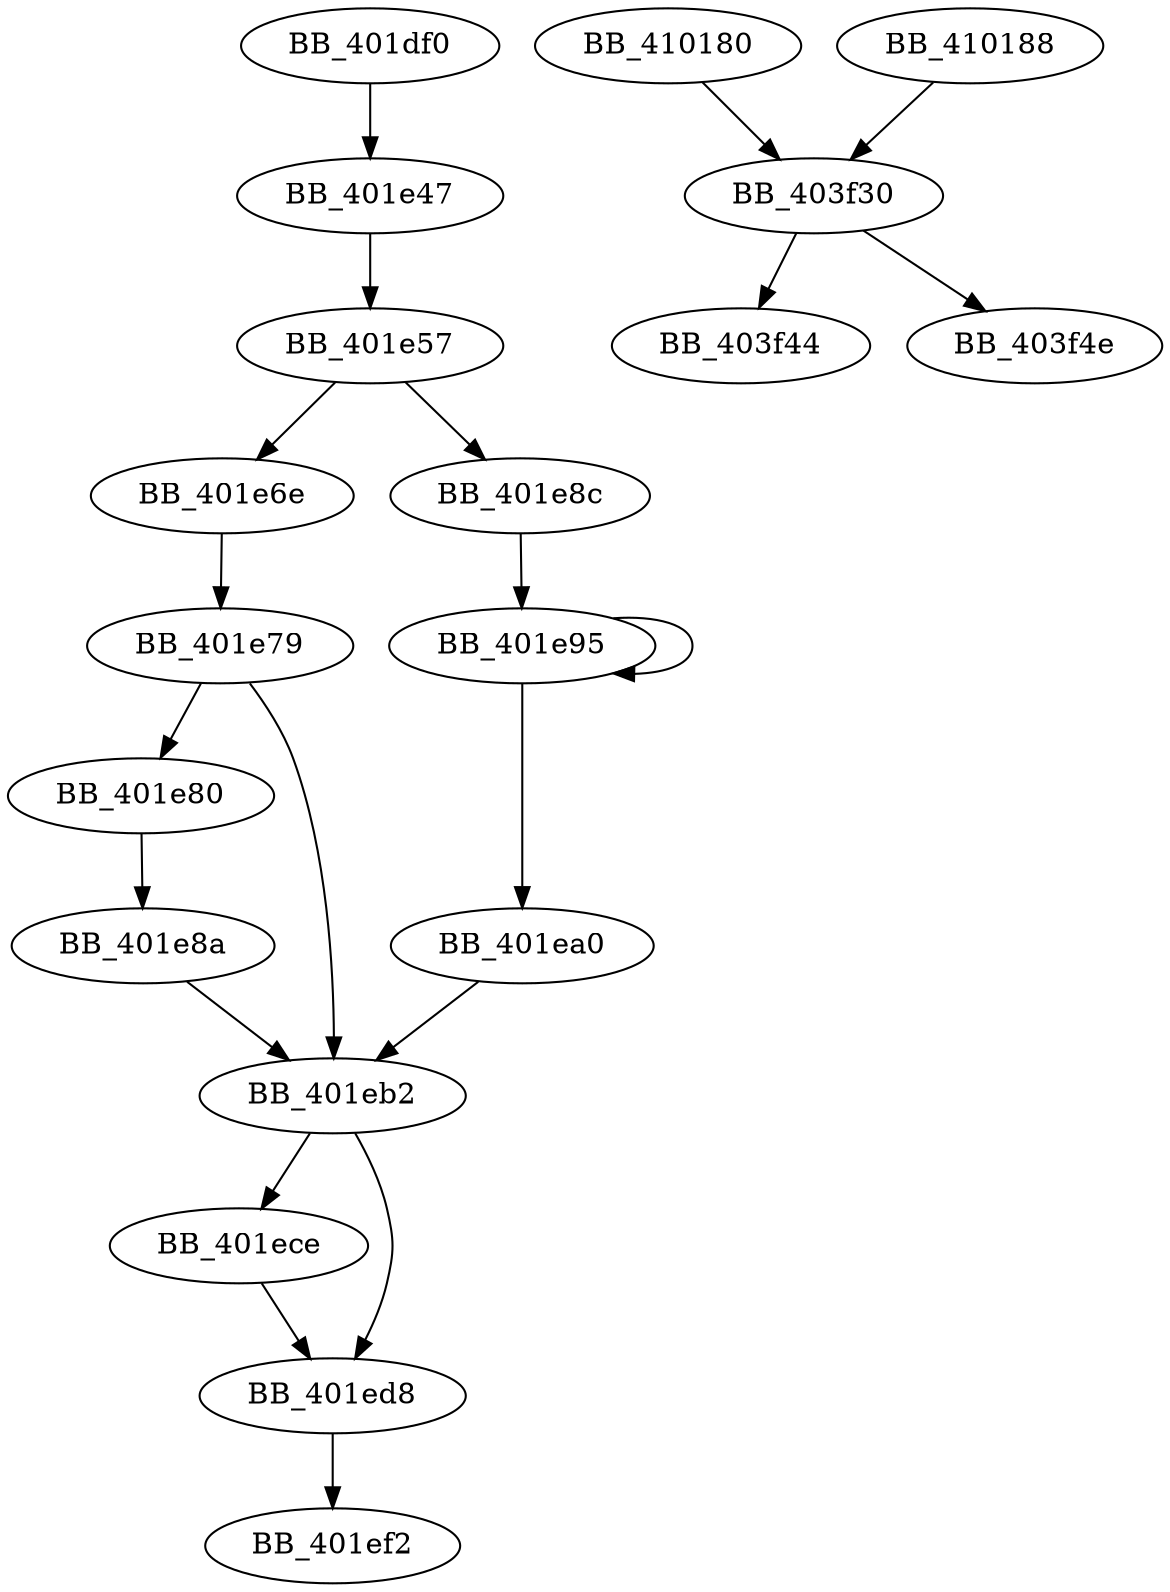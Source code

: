 DiGraph sub_401DF0{
BB_401df0->BB_401e47
BB_401e47->BB_401e57
BB_401e57->BB_401e6e
BB_401e57->BB_401e8c
BB_401e6e->BB_401e79
BB_401e79->BB_401e80
BB_401e79->BB_401eb2
BB_401e80->BB_401e8a
BB_401e8a->BB_401eb2
BB_401e8c->BB_401e95
BB_401e95->BB_401e95
BB_401e95->BB_401ea0
BB_401ea0->BB_401eb2
BB_401eb2->BB_401ece
BB_401eb2->BB_401ed8
BB_401ece->BB_401ed8
BB_401ed8->BB_401ef2
BB_403f30->BB_403f44
BB_403f30->BB_403f4e
BB_410180->BB_403f30
BB_410188->BB_403f30
}
